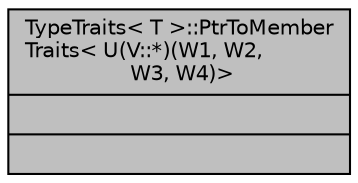 digraph "TypeTraits&lt; T &gt;::PtrToMemberTraits&lt; U(V::*)(W1, W2, W3, W4)&gt;"
{
  edge [fontname="Helvetica",fontsize="10",labelfontname="Helvetica",labelfontsize="10"];
  node [fontname="Helvetica",fontsize="10",shape=record];
  Node1 [label="{TypeTraits\< T \>::PtrToMember\lTraits\< U(V::*)(W1, W2,\l W3, W4)\>\n||}",height=0.2,width=0.4,color="black", fillcolor="grey75", style="filled", fontcolor="black"];
}
